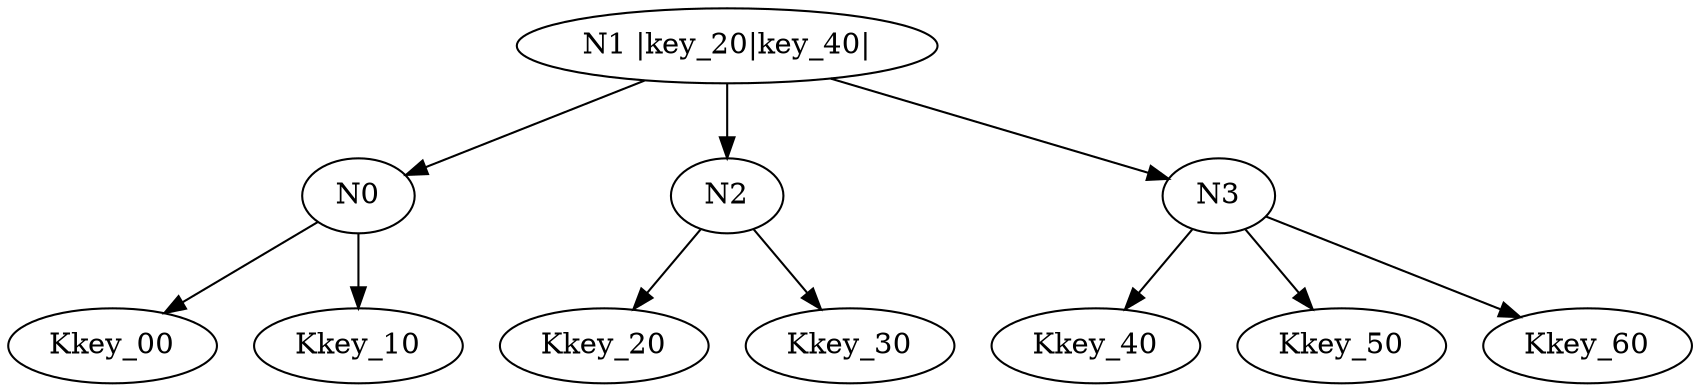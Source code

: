 digraph G {
N1[label="N1 |key_20|key_40|"]N1 -> N0;
N0 -> Kkey_00;
N0 -> Kkey_10;
N1 -> N2;
N2 -> Kkey_20;
N2 -> Kkey_30;
N1 -> N3;
N3 -> Kkey_40;
N3 -> Kkey_50;
N3 -> Kkey_60;
}
